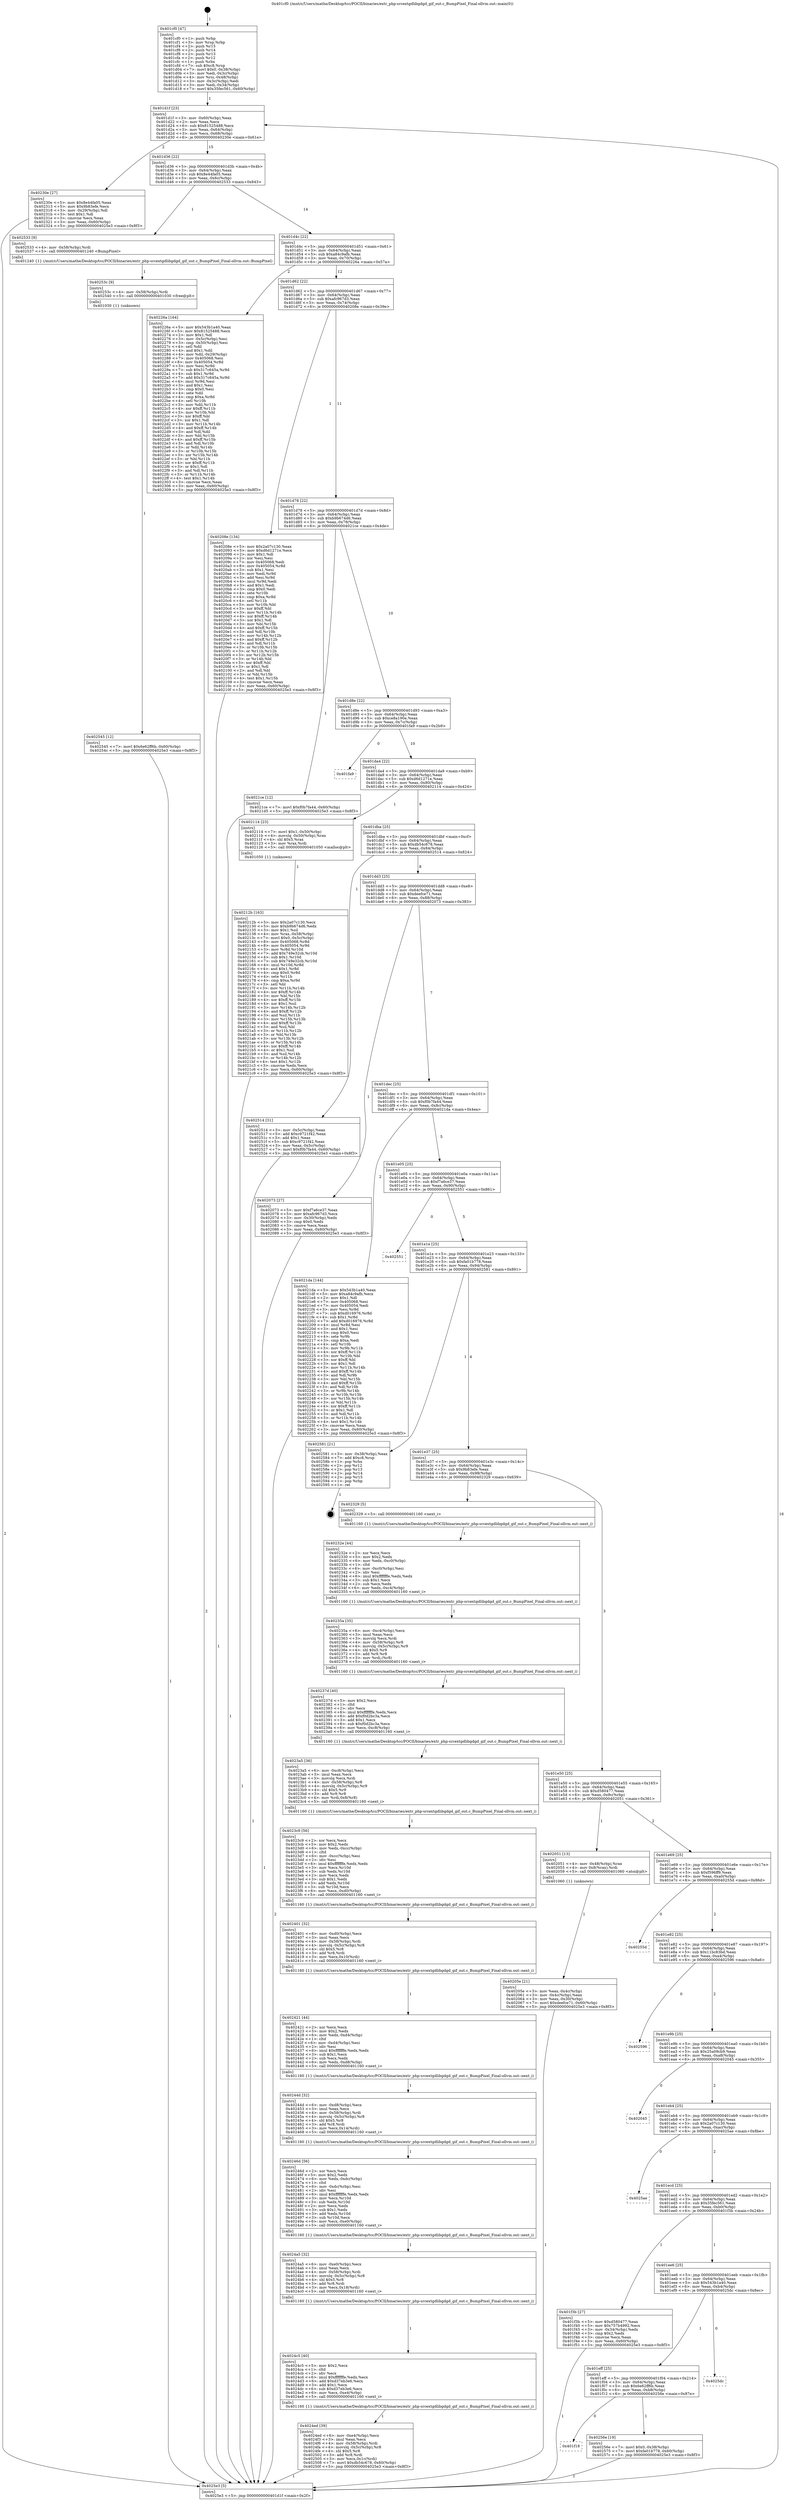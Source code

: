 digraph "0x401cf0" {
  label = "0x401cf0 (/mnt/c/Users/mathe/Desktop/tcc/POCII/binaries/extr_php-srcextgdlibgdgd_gif_out.c_BumpPixel_Final-ollvm.out::main(0))"
  labelloc = "t"
  node[shape=record]

  Entry [label="",width=0.3,height=0.3,shape=circle,fillcolor=black,style=filled]
  "0x401d1f" [label="{
     0x401d1f [23]\l
     | [instrs]\l
     &nbsp;&nbsp;0x401d1f \<+3\>: mov -0x60(%rbp),%eax\l
     &nbsp;&nbsp;0x401d22 \<+2\>: mov %eax,%ecx\l
     &nbsp;&nbsp;0x401d24 \<+6\>: sub $0x81525488,%ecx\l
     &nbsp;&nbsp;0x401d2a \<+3\>: mov %eax,-0x64(%rbp)\l
     &nbsp;&nbsp;0x401d2d \<+3\>: mov %ecx,-0x68(%rbp)\l
     &nbsp;&nbsp;0x401d30 \<+6\>: je 000000000040230e \<main+0x61e\>\l
  }"]
  "0x40230e" [label="{
     0x40230e [27]\l
     | [instrs]\l
     &nbsp;&nbsp;0x40230e \<+5\>: mov $0x8e44fa05,%eax\l
     &nbsp;&nbsp;0x402313 \<+5\>: mov $0x9b83efe,%ecx\l
     &nbsp;&nbsp;0x402318 \<+3\>: mov -0x29(%rbp),%dl\l
     &nbsp;&nbsp;0x40231b \<+3\>: test $0x1,%dl\l
     &nbsp;&nbsp;0x40231e \<+3\>: cmovne %ecx,%eax\l
     &nbsp;&nbsp;0x402321 \<+3\>: mov %eax,-0x60(%rbp)\l
     &nbsp;&nbsp;0x402324 \<+5\>: jmp 00000000004025e3 \<main+0x8f3\>\l
  }"]
  "0x401d36" [label="{
     0x401d36 [22]\l
     | [instrs]\l
     &nbsp;&nbsp;0x401d36 \<+5\>: jmp 0000000000401d3b \<main+0x4b\>\l
     &nbsp;&nbsp;0x401d3b \<+3\>: mov -0x64(%rbp),%eax\l
     &nbsp;&nbsp;0x401d3e \<+5\>: sub $0x8e44fa05,%eax\l
     &nbsp;&nbsp;0x401d43 \<+3\>: mov %eax,-0x6c(%rbp)\l
     &nbsp;&nbsp;0x401d46 \<+6\>: je 0000000000402533 \<main+0x843\>\l
  }"]
  Exit [label="",width=0.3,height=0.3,shape=circle,fillcolor=black,style=filled,peripheries=2]
  "0x402533" [label="{
     0x402533 [9]\l
     | [instrs]\l
     &nbsp;&nbsp;0x402533 \<+4\>: mov -0x58(%rbp),%rdi\l
     &nbsp;&nbsp;0x402537 \<+5\>: call 0000000000401240 \<BumpPixel\>\l
     | [calls]\l
     &nbsp;&nbsp;0x401240 \{1\} (/mnt/c/Users/mathe/Desktop/tcc/POCII/binaries/extr_php-srcextgdlibgdgd_gif_out.c_BumpPixel_Final-ollvm.out::BumpPixel)\l
  }"]
  "0x401d4c" [label="{
     0x401d4c [22]\l
     | [instrs]\l
     &nbsp;&nbsp;0x401d4c \<+5\>: jmp 0000000000401d51 \<main+0x61\>\l
     &nbsp;&nbsp;0x401d51 \<+3\>: mov -0x64(%rbp),%eax\l
     &nbsp;&nbsp;0x401d54 \<+5\>: sub $0xa84c9afb,%eax\l
     &nbsp;&nbsp;0x401d59 \<+3\>: mov %eax,-0x70(%rbp)\l
     &nbsp;&nbsp;0x401d5c \<+6\>: je 000000000040226a \<main+0x57a\>\l
  }"]
  "0x401f18" [label="{
     0x401f18\l
  }", style=dashed]
  "0x40226a" [label="{
     0x40226a [164]\l
     | [instrs]\l
     &nbsp;&nbsp;0x40226a \<+5\>: mov $0x543b1a40,%eax\l
     &nbsp;&nbsp;0x40226f \<+5\>: mov $0x81525488,%ecx\l
     &nbsp;&nbsp;0x402274 \<+2\>: mov $0x1,%dl\l
     &nbsp;&nbsp;0x402276 \<+3\>: mov -0x5c(%rbp),%esi\l
     &nbsp;&nbsp;0x402279 \<+3\>: cmp -0x50(%rbp),%esi\l
     &nbsp;&nbsp;0x40227c \<+4\>: setl %dil\l
     &nbsp;&nbsp;0x402280 \<+4\>: and $0x1,%dil\l
     &nbsp;&nbsp;0x402284 \<+4\>: mov %dil,-0x29(%rbp)\l
     &nbsp;&nbsp;0x402288 \<+7\>: mov 0x405068,%esi\l
     &nbsp;&nbsp;0x40228f \<+8\>: mov 0x405054,%r8d\l
     &nbsp;&nbsp;0x402297 \<+3\>: mov %esi,%r9d\l
     &nbsp;&nbsp;0x40229a \<+7\>: sub $0x317c645a,%r9d\l
     &nbsp;&nbsp;0x4022a1 \<+4\>: sub $0x1,%r9d\l
     &nbsp;&nbsp;0x4022a5 \<+7\>: add $0x317c645a,%r9d\l
     &nbsp;&nbsp;0x4022ac \<+4\>: imul %r9d,%esi\l
     &nbsp;&nbsp;0x4022b0 \<+3\>: and $0x1,%esi\l
     &nbsp;&nbsp;0x4022b3 \<+3\>: cmp $0x0,%esi\l
     &nbsp;&nbsp;0x4022b6 \<+4\>: sete %dil\l
     &nbsp;&nbsp;0x4022ba \<+4\>: cmp $0xa,%r8d\l
     &nbsp;&nbsp;0x4022be \<+4\>: setl %r10b\l
     &nbsp;&nbsp;0x4022c2 \<+3\>: mov %dil,%r11b\l
     &nbsp;&nbsp;0x4022c5 \<+4\>: xor $0xff,%r11b\l
     &nbsp;&nbsp;0x4022c9 \<+3\>: mov %r10b,%bl\l
     &nbsp;&nbsp;0x4022cc \<+3\>: xor $0xff,%bl\l
     &nbsp;&nbsp;0x4022cf \<+3\>: xor $0x1,%dl\l
     &nbsp;&nbsp;0x4022d2 \<+3\>: mov %r11b,%r14b\l
     &nbsp;&nbsp;0x4022d5 \<+4\>: and $0xff,%r14b\l
     &nbsp;&nbsp;0x4022d9 \<+3\>: and %dl,%dil\l
     &nbsp;&nbsp;0x4022dc \<+3\>: mov %bl,%r15b\l
     &nbsp;&nbsp;0x4022df \<+4\>: and $0xff,%r15b\l
     &nbsp;&nbsp;0x4022e3 \<+3\>: and %dl,%r10b\l
     &nbsp;&nbsp;0x4022e6 \<+3\>: or %dil,%r14b\l
     &nbsp;&nbsp;0x4022e9 \<+3\>: or %r10b,%r15b\l
     &nbsp;&nbsp;0x4022ec \<+3\>: xor %r15b,%r14b\l
     &nbsp;&nbsp;0x4022ef \<+3\>: or %bl,%r11b\l
     &nbsp;&nbsp;0x4022f2 \<+4\>: xor $0xff,%r11b\l
     &nbsp;&nbsp;0x4022f6 \<+3\>: or $0x1,%dl\l
     &nbsp;&nbsp;0x4022f9 \<+3\>: and %dl,%r11b\l
     &nbsp;&nbsp;0x4022fc \<+3\>: or %r11b,%r14b\l
     &nbsp;&nbsp;0x4022ff \<+4\>: test $0x1,%r14b\l
     &nbsp;&nbsp;0x402303 \<+3\>: cmovne %ecx,%eax\l
     &nbsp;&nbsp;0x402306 \<+3\>: mov %eax,-0x60(%rbp)\l
     &nbsp;&nbsp;0x402309 \<+5\>: jmp 00000000004025e3 \<main+0x8f3\>\l
  }"]
  "0x401d62" [label="{
     0x401d62 [22]\l
     | [instrs]\l
     &nbsp;&nbsp;0x401d62 \<+5\>: jmp 0000000000401d67 \<main+0x77\>\l
     &nbsp;&nbsp;0x401d67 \<+3\>: mov -0x64(%rbp),%eax\l
     &nbsp;&nbsp;0x401d6a \<+5\>: sub $0xafc967d3,%eax\l
     &nbsp;&nbsp;0x401d6f \<+3\>: mov %eax,-0x74(%rbp)\l
     &nbsp;&nbsp;0x401d72 \<+6\>: je 000000000040208e \<main+0x39e\>\l
  }"]
  "0x40256e" [label="{
     0x40256e [19]\l
     | [instrs]\l
     &nbsp;&nbsp;0x40256e \<+7\>: movl $0x0,-0x38(%rbp)\l
     &nbsp;&nbsp;0x402575 \<+7\>: movl $0xfa01b778,-0x60(%rbp)\l
     &nbsp;&nbsp;0x40257c \<+5\>: jmp 00000000004025e3 \<main+0x8f3\>\l
  }"]
  "0x40208e" [label="{
     0x40208e [134]\l
     | [instrs]\l
     &nbsp;&nbsp;0x40208e \<+5\>: mov $0x2a07c130,%eax\l
     &nbsp;&nbsp;0x402093 \<+5\>: mov $0xd6d1271e,%ecx\l
     &nbsp;&nbsp;0x402098 \<+2\>: mov $0x1,%dl\l
     &nbsp;&nbsp;0x40209a \<+2\>: xor %esi,%esi\l
     &nbsp;&nbsp;0x40209c \<+7\>: mov 0x405068,%edi\l
     &nbsp;&nbsp;0x4020a3 \<+8\>: mov 0x405054,%r8d\l
     &nbsp;&nbsp;0x4020ab \<+3\>: sub $0x1,%esi\l
     &nbsp;&nbsp;0x4020ae \<+3\>: mov %edi,%r9d\l
     &nbsp;&nbsp;0x4020b1 \<+3\>: add %esi,%r9d\l
     &nbsp;&nbsp;0x4020b4 \<+4\>: imul %r9d,%edi\l
     &nbsp;&nbsp;0x4020b8 \<+3\>: and $0x1,%edi\l
     &nbsp;&nbsp;0x4020bb \<+3\>: cmp $0x0,%edi\l
     &nbsp;&nbsp;0x4020be \<+4\>: sete %r10b\l
     &nbsp;&nbsp;0x4020c2 \<+4\>: cmp $0xa,%r8d\l
     &nbsp;&nbsp;0x4020c6 \<+4\>: setl %r11b\l
     &nbsp;&nbsp;0x4020ca \<+3\>: mov %r10b,%bl\l
     &nbsp;&nbsp;0x4020cd \<+3\>: xor $0xff,%bl\l
     &nbsp;&nbsp;0x4020d0 \<+3\>: mov %r11b,%r14b\l
     &nbsp;&nbsp;0x4020d3 \<+4\>: xor $0xff,%r14b\l
     &nbsp;&nbsp;0x4020d7 \<+3\>: xor $0x1,%dl\l
     &nbsp;&nbsp;0x4020da \<+3\>: mov %bl,%r15b\l
     &nbsp;&nbsp;0x4020dd \<+4\>: and $0xff,%r15b\l
     &nbsp;&nbsp;0x4020e1 \<+3\>: and %dl,%r10b\l
     &nbsp;&nbsp;0x4020e4 \<+3\>: mov %r14b,%r12b\l
     &nbsp;&nbsp;0x4020e7 \<+4\>: and $0xff,%r12b\l
     &nbsp;&nbsp;0x4020eb \<+3\>: and %dl,%r11b\l
     &nbsp;&nbsp;0x4020ee \<+3\>: or %r10b,%r15b\l
     &nbsp;&nbsp;0x4020f1 \<+3\>: or %r11b,%r12b\l
     &nbsp;&nbsp;0x4020f4 \<+3\>: xor %r12b,%r15b\l
     &nbsp;&nbsp;0x4020f7 \<+3\>: or %r14b,%bl\l
     &nbsp;&nbsp;0x4020fa \<+3\>: xor $0xff,%bl\l
     &nbsp;&nbsp;0x4020fd \<+3\>: or $0x1,%dl\l
     &nbsp;&nbsp;0x402100 \<+2\>: and %dl,%bl\l
     &nbsp;&nbsp;0x402102 \<+3\>: or %bl,%r15b\l
     &nbsp;&nbsp;0x402105 \<+4\>: test $0x1,%r15b\l
     &nbsp;&nbsp;0x402109 \<+3\>: cmovne %ecx,%eax\l
     &nbsp;&nbsp;0x40210c \<+3\>: mov %eax,-0x60(%rbp)\l
     &nbsp;&nbsp;0x40210f \<+5\>: jmp 00000000004025e3 \<main+0x8f3\>\l
  }"]
  "0x401d78" [label="{
     0x401d78 [22]\l
     | [instrs]\l
     &nbsp;&nbsp;0x401d78 \<+5\>: jmp 0000000000401d7d \<main+0x8d\>\l
     &nbsp;&nbsp;0x401d7d \<+3\>: mov -0x64(%rbp),%eax\l
     &nbsp;&nbsp;0x401d80 \<+5\>: sub $0xb9b674d6,%eax\l
     &nbsp;&nbsp;0x401d85 \<+3\>: mov %eax,-0x78(%rbp)\l
     &nbsp;&nbsp;0x401d88 \<+6\>: je 00000000004021ce \<main+0x4de\>\l
  }"]
  "0x401eff" [label="{
     0x401eff [25]\l
     | [instrs]\l
     &nbsp;&nbsp;0x401eff \<+5\>: jmp 0000000000401f04 \<main+0x214\>\l
     &nbsp;&nbsp;0x401f04 \<+3\>: mov -0x64(%rbp),%eax\l
     &nbsp;&nbsp;0x401f07 \<+5\>: sub $0x6e62ff6b,%eax\l
     &nbsp;&nbsp;0x401f0c \<+6\>: mov %eax,-0xb8(%rbp)\l
     &nbsp;&nbsp;0x401f12 \<+6\>: je 000000000040256e \<main+0x87e\>\l
  }"]
  "0x4021ce" [label="{
     0x4021ce [12]\l
     | [instrs]\l
     &nbsp;&nbsp;0x4021ce \<+7\>: movl $0xf0b7fa44,-0x60(%rbp)\l
     &nbsp;&nbsp;0x4021d5 \<+5\>: jmp 00000000004025e3 \<main+0x8f3\>\l
  }"]
  "0x401d8e" [label="{
     0x401d8e [22]\l
     | [instrs]\l
     &nbsp;&nbsp;0x401d8e \<+5\>: jmp 0000000000401d93 \<main+0xa3\>\l
     &nbsp;&nbsp;0x401d93 \<+3\>: mov -0x64(%rbp),%eax\l
     &nbsp;&nbsp;0x401d96 \<+5\>: sub $0xce8a190e,%eax\l
     &nbsp;&nbsp;0x401d9b \<+3\>: mov %eax,-0x7c(%rbp)\l
     &nbsp;&nbsp;0x401d9e \<+6\>: je 0000000000401fa9 \<main+0x2b9\>\l
  }"]
  "0x4025dc" [label="{
     0x4025dc\l
  }", style=dashed]
  "0x401fa9" [label="{
     0x401fa9\l
  }", style=dashed]
  "0x401da4" [label="{
     0x401da4 [22]\l
     | [instrs]\l
     &nbsp;&nbsp;0x401da4 \<+5\>: jmp 0000000000401da9 \<main+0xb9\>\l
     &nbsp;&nbsp;0x401da9 \<+3\>: mov -0x64(%rbp),%eax\l
     &nbsp;&nbsp;0x401dac \<+5\>: sub $0xd6d1271e,%eax\l
     &nbsp;&nbsp;0x401db1 \<+3\>: mov %eax,-0x80(%rbp)\l
     &nbsp;&nbsp;0x401db4 \<+6\>: je 0000000000402114 \<main+0x424\>\l
  }"]
  "0x402545" [label="{
     0x402545 [12]\l
     | [instrs]\l
     &nbsp;&nbsp;0x402545 \<+7\>: movl $0x6e62ff6b,-0x60(%rbp)\l
     &nbsp;&nbsp;0x40254c \<+5\>: jmp 00000000004025e3 \<main+0x8f3\>\l
  }"]
  "0x402114" [label="{
     0x402114 [23]\l
     | [instrs]\l
     &nbsp;&nbsp;0x402114 \<+7\>: movl $0x1,-0x50(%rbp)\l
     &nbsp;&nbsp;0x40211b \<+4\>: movslq -0x50(%rbp),%rax\l
     &nbsp;&nbsp;0x40211f \<+4\>: shl $0x5,%rax\l
     &nbsp;&nbsp;0x402123 \<+3\>: mov %rax,%rdi\l
     &nbsp;&nbsp;0x402126 \<+5\>: call 0000000000401050 \<malloc@plt\>\l
     | [calls]\l
     &nbsp;&nbsp;0x401050 \{1\} (unknown)\l
  }"]
  "0x401dba" [label="{
     0x401dba [25]\l
     | [instrs]\l
     &nbsp;&nbsp;0x401dba \<+5\>: jmp 0000000000401dbf \<main+0xcf\>\l
     &nbsp;&nbsp;0x401dbf \<+3\>: mov -0x64(%rbp),%eax\l
     &nbsp;&nbsp;0x401dc2 \<+5\>: sub $0xdb54c678,%eax\l
     &nbsp;&nbsp;0x401dc7 \<+6\>: mov %eax,-0x84(%rbp)\l
     &nbsp;&nbsp;0x401dcd \<+6\>: je 0000000000402514 \<main+0x824\>\l
  }"]
  "0x40253c" [label="{
     0x40253c [9]\l
     | [instrs]\l
     &nbsp;&nbsp;0x40253c \<+4\>: mov -0x58(%rbp),%rdi\l
     &nbsp;&nbsp;0x402540 \<+5\>: call 0000000000401030 \<free@plt\>\l
     | [calls]\l
     &nbsp;&nbsp;0x401030 \{1\} (unknown)\l
  }"]
  "0x402514" [label="{
     0x402514 [31]\l
     | [instrs]\l
     &nbsp;&nbsp;0x402514 \<+3\>: mov -0x5c(%rbp),%eax\l
     &nbsp;&nbsp;0x402517 \<+5\>: add $0xc9721f42,%eax\l
     &nbsp;&nbsp;0x40251c \<+3\>: add $0x1,%eax\l
     &nbsp;&nbsp;0x40251f \<+5\>: sub $0xc9721f42,%eax\l
     &nbsp;&nbsp;0x402524 \<+3\>: mov %eax,-0x5c(%rbp)\l
     &nbsp;&nbsp;0x402527 \<+7\>: movl $0xf0b7fa44,-0x60(%rbp)\l
     &nbsp;&nbsp;0x40252e \<+5\>: jmp 00000000004025e3 \<main+0x8f3\>\l
  }"]
  "0x401dd3" [label="{
     0x401dd3 [25]\l
     | [instrs]\l
     &nbsp;&nbsp;0x401dd3 \<+5\>: jmp 0000000000401dd8 \<main+0xe8\>\l
     &nbsp;&nbsp;0x401dd8 \<+3\>: mov -0x64(%rbp),%eax\l
     &nbsp;&nbsp;0x401ddb \<+5\>: sub $0xdeefce71,%eax\l
     &nbsp;&nbsp;0x401de0 \<+6\>: mov %eax,-0x88(%rbp)\l
     &nbsp;&nbsp;0x401de6 \<+6\>: je 0000000000402073 \<main+0x383\>\l
  }"]
  "0x4024ed" [label="{
     0x4024ed [39]\l
     | [instrs]\l
     &nbsp;&nbsp;0x4024ed \<+6\>: mov -0xe4(%rbp),%ecx\l
     &nbsp;&nbsp;0x4024f3 \<+3\>: imul %eax,%ecx\l
     &nbsp;&nbsp;0x4024f6 \<+4\>: mov -0x58(%rbp),%rdi\l
     &nbsp;&nbsp;0x4024fa \<+4\>: movslq -0x5c(%rbp),%r8\l
     &nbsp;&nbsp;0x4024fe \<+4\>: shl $0x5,%r8\l
     &nbsp;&nbsp;0x402502 \<+3\>: add %r8,%rdi\l
     &nbsp;&nbsp;0x402505 \<+3\>: mov %ecx,0x1c(%rdi)\l
     &nbsp;&nbsp;0x402508 \<+7\>: movl $0xdb54c678,-0x60(%rbp)\l
     &nbsp;&nbsp;0x40250f \<+5\>: jmp 00000000004025e3 \<main+0x8f3\>\l
  }"]
  "0x402073" [label="{
     0x402073 [27]\l
     | [instrs]\l
     &nbsp;&nbsp;0x402073 \<+5\>: mov $0xf7a6ce37,%eax\l
     &nbsp;&nbsp;0x402078 \<+5\>: mov $0xafc967d3,%ecx\l
     &nbsp;&nbsp;0x40207d \<+3\>: mov -0x30(%rbp),%edx\l
     &nbsp;&nbsp;0x402080 \<+3\>: cmp $0x0,%edx\l
     &nbsp;&nbsp;0x402083 \<+3\>: cmove %ecx,%eax\l
     &nbsp;&nbsp;0x402086 \<+3\>: mov %eax,-0x60(%rbp)\l
     &nbsp;&nbsp;0x402089 \<+5\>: jmp 00000000004025e3 \<main+0x8f3\>\l
  }"]
  "0x401dec" [label="{
     0x401dec [25]\l
     | [instrs]\l
     &nbsp;&nbsp;0x401dec \<+5\>: jmp 0000000000401df1 \<main+0x101\>\l
     &nbsp;&nbsp;0x401df1 \<+3\>: mov -0x64(%rbp),%eax\l
     &nbsp;&nbsp;0x401df4 \<+5\>: sub $0xf0b7fa44,%eax\l
     &nbsp;&nbsp;0x401df9 \<+6\>: mov %eax,-0x8c(%rbp)\l
     &nbsp;&nbsp;0x401dff \<+6\>: je 00000000004021da \<main+0x4ea\>\l
  }"]
  "0x4024c5" [label="{
     0x4024c5 [40]\l
     | [instrs]\l
     &nbsp;&nbsp;0x4024c5 \<+5\>: mov $0x2,%ecx\l
     &nbsp;&nbsp;0x4024ca \<+1\>: cltd\l
     &nbsp;&nbsp;0x4024cb \<+2\>: idiv %ecx\l
     &nbsp;&nbsp;0x4024cd \<+6\>: imul $0xfffffffe,%edx,%ecx\l
     &nbsp;&nbsp;0x4024d3 \<+6\>: add $0xd37eb3e6,%ecx\l
     &nbsp;&nbsp;0x4024d9 \<+3\>: add $0x1,%ecx\l
     &nbsp;&nbsp;0x4024dc \<+6\>: sub $0xd37eb3e6,%ecx\l
     &nbsp;&nbsp;0x4024e2 \<+6\>: mov %ecx,-0xe4(%rbp)\l
     &nbsp;&nbsp;0x4024e8 \<+5\>: call 0000000000401160 \<next_i\>\l
     | [calls]\l
     &nbsp;&nbsp;0x401160 \{1\} (/mnt/c/Users/mathe/Desktop/tcc/POCII/binaries/extr_php-srcextgdlibgdgd_gif_out.c_BumpPixel_Final-ollvm.out::next_i)\l
  }"]
  "0x4021da" [label="{
     0x4021da [144]\l
     | [instrs]\l
     &nbsp;&nbsp;0x4021da \<+5\>: mov $0x543b1a40,%eax\l
     &nbsp;&nbsp;0x4021df \<+5\>: mov $0xa84c9afb,%ecx\l
     &nbsp;&nbsp;0x4021e4 \<+2\>: mov $0x1,%dl\l
     &nbsp;&nbsp;0x4021e6 \<+7\>: mov 0x405068,%esi\l
     &nbsp;&nbsp;0x4021ed \<+7\>: mov 0x405054,%edi\l
     &nbsp;&nbsp;0x4021f4 \<+3\>: mov %esi,%r8d\l
     &nbsp;&nbsp;0x4021f7 \<+7\>: sub $0xd016976,%r8d\l
     &nbsp;&nbsp;0x4021fe \<+4\>: sub $0x1,%r8d\l
     &nbsp;&nbsp;0x402202 \<+7\>: add $0xd016976,%r8d\l
     &nbsp;&nbsp;0x402209 \<+4\>: imul %r8d,%esi\l
     &nbsp;&nbsp;0x40220d \<+3\>: and $0x1,%esi\l
     &nbsp;&nbsp;0x402210 \<+3\>: cmp $0x0,%esi\l
     &nbsp;&nbsp;0x402213 \<+4\>: sete %r9b\l
     &nbsp;&nbsp;0x402217 \<+3\>: cmp $0xa,%edi\l
     &nbsp;&nbsp;0x40221a \<+4\>: setl %r10b\l
     &nbsp;&nbsp;0x40221e \<+3\>: mov %r9b,%r11b\l
     &nbsp;&nbsp;0x402221 \<+4\>: xor $0xff,%r11b\l
     &nbsp;&nbsp;0x402225 \<+3\>: mov %r10b,%bl\l
     &nbsp;&nbsp;0x402228 \<+3\>: xor $0xff,%bl\l
     &nbsp;&nbsp;0x40222b \<+3\>: xor $0x1,%dl\l
     &nbsp;&nbsp;0x40222e \<+3\>: mov %r11b,%r14b\l
     &nbsp;&nbsp;0x402231 \<+4\>: and $0xff,%r14b\l
     &nbsp;&nbsp;0x402235 \<+3\>: and %dl,%r9b\l
     &nbsp;&nbsp;0x402238 \<+3\>: mov %bl,%r15b\l
     &nbsp;&nbsp;0x40223b \<+4\>: and $0xff,%r15b\l
     &nbsp;&nbsp;0x40223f \<+3\>: and %dl,%r10b\l
     &nbsp;&nbsp;0x402242 \<+3\>: or %r9b,%r14b\l
     &nbsp;&nbsp;0x402245 \<+3\>: or %r10b,%r15b\l
     &nbsp;&nbsp;0x402248 \<+3\>: xor %r15b,%r14b\l
     &nbsp;&nbsp;0x40224b \<+3\>: or %bl,%r11b\l
     &nbsp;&nbsp;0x40224e \<+4\>: xor $0xff,%r11b\l
     &nbsp;&nbsp;0x402252 \<+3\>: or $0x1,%dl\l
     &nbsp;&nbsp;0x402255 \<+3\>: and %dl,%r11b\l
     &nbsp;&nbsp;0x402258 \<+3\>: or %r11b,%r14b\l
     &nbsp;&nbsp;0x40225b \<+4\>: test $0x1,%r14b\l
     &nbsp;&nbsp;0x40225f \<+3\>: cmovne %ecx,%eax\l
     &nbsp;&nbsp;0x402262 \<+3\>: mov %eax,-0x60(%rbp)\l
     &nbsp;&nbsp;0x402265 \<+5\>: jmp 00000000004025e3 \<main+0x8f3\>\l
  }"]
  "0x401e05" [label="{
     0x401e05 [25]\l
     | [instrs]\l
     &nbsp;&nbsp;0x401e05 \<+5\>: jmp 0000000000401e0a \<main+0x11a\>\l
     &nbsp;&nbsp;0x401e0a \<+3\>: mov -0x64(%rbp),%eax\l
     &nbsp;&nbsp;0x401e0d \<+5\>: sub $0xf7a6ce37,%eax\l
     &nbsp;&nbsp;0x401e12 \<+6\>: mov %eax,-0x90(%rbp)\l
     &nbsp;&nbsp;0x401e18 \<+6\>: je 0000000000402551 \<main+0x861\>\l
  }"]
  "0x4024a5" [label="{
     0x4024a5 [32]\l
     | [instrs]\l
     &nbsp;&nbsp;0x4024a5 \<+6\>: mov -0xe0(%rbp),%ecx\l
     &nbsp;&nbsp;0x4024ab \<+3\>: imul %eax,%ecx\l
     &nbsp;&nbsp;0x4024ae \<+4\>: mov -0x58(%rbp),%rdi\l
     &nbsp;&nbsp;0x4024b2 \<+4\>: movslq -0x5c(%rbp),%r8\l
     &nbsp;&nbsp;0x4024b6 \<+4\>: shl $0x5,%r8\l
     &nbsp;&nbsp;0x4024ba \<+3\>: add %r8,%rdi\l
     &nbsp;&nbsp;0x4024bd \<+3\>: mov %ecx,0x18(%rdi)\l
     &nbsp;&nbsp;0x4024c0 \<+5\>: call 0000000000401160 \<next_i\>\l
     | [calls]\l
     &nbsp;&nbsp;0x401160 \{1\} (/mnt/c/Users/mathe/Desktop/tcc/POCII/binaries/extr_php-srcextgdlibgdgd_gif_out.c_BumpPixel_Final-ollvm.out::next_i)\l
  }"]
  "0x402551" [label="{
     0x402551\l
  }", style=dashed]
  "0x401e1e" [label="{
     0x401e1e [25]\l
     | [instrs]\l
     &nbsp;&nbsp;0x401e1e \<+5\>: jmp 0000000000401e23 \<main+0x133\>\l
     &nbsp;&nbsp;0x401e23 \<+3\>: mov -0x64(%rbp),%eax\l
     &nbsp;&nbsp;0x401e26 \<+5\>: sub $0xfa01b778,%eax\l
     &nbsp;&nbsp;0x401e2b \<+6\>: mov %eax,-0x94(%rbp)\l
     &nbsp;&nbsp;0x401e31 \<+6\>: je 0000000000402581 \<main+0x891\>\l
  }"]
  "0x40246d" [label="{
     0x40246d [56]\l
     | [instrs]\l
     &nbsp;&nbsp;0x40246d \<+2\>: xor %ecx,%ecx\l
     &nbsp;&nbsp;0x40246f \<+5\>: mov $0x2,%edx\l
     &nbsp;&nbsp;0x402474 \<+6\>: mov %edx,-0xdc(%rbp)\l
     &nbsp;&nbsp;0x40247a \<+1\>: cltd\l
     &nbsp;&nbsp;0x40247b \<+6\>: mov -0xdc(%rbp),%esi\l
     &nbsp;&nbsp;0x402481 \<+2\>: idiv %esi\l
     &nbsp;&nbsp;0x402483 \<+6\>: imul $0xfffffffe,%edx,%edx\l
     &nbsp;&nbsp;0x402489 \<+3\>: mov %ecx,%r10d\l
     &nbsp;&nbsp;0x40248c \<+3\>: sub %edx,%r10d\l
     &nbsp;&nbsp;0x40248f \<+2\>: mov %ecx,%edx\l
     &nbsp;&nbsp;0x402491 \<+3\>: sub $0x1,%edx\l
     &nbsp;&nbsp;0x402494 \<+3\>: add %edx,%r10d\l
     &nbsp;&nbsp;0x402497 \<+3\>: sub %r10d,%ecx\l
     &nbsp;&nbsp;0x40249a \<+6\>: mov %ecx,-0xe0(%rbp)\l
     &nbsp;&nbsp;0x4024a0 \<+5\>: call 0000000000401160 \<next_i\>\l
     | [calls]\l
     &nbsp;&nbsp;0x401160 \{1\} (/mnt/c/Users/mathe/Desktop/tcc/POCII/binaries/extr_php-srcextgdlibgdgd_gif_out.c_BumpPixel_Final-ollvm.out::next_i)\l
  }"]
  "0x402581" [label="{
     0x402581 [21]\l
     | [instrs]\l
     &nbsp;&nbsp;0x402581 \<+3\>: mov -0x38(%rbp),%eax\l
     &nbsp;&nbsp;0x402584 \<+7\>: add $0xc8,%rsp\l
     &nbsp;&nbsp;0x40258b \<+1\>: pop %rbx\l
     &nbsp;&nbsp;0x40258c \<+2\>: pop %r12\l
     &nbsp;&nbsp;0x40258e \<+2\>: pop %r13\l
     &nbsp;&nbsp;0x402590 \<+2\>: pop %r14\l
     &nbsp;&nbsp;0x402592 \<+2\>: pop %r15\l
     &nbsp;&nbsp;0x402594 \<+1\>: pop %rbp\l
     &nbsp;&nbsp;0x402595 \<+1\>: ret\l
  }"]
  "0x401e37" [label="{
     0x401e37 [25]\l
     | [instrs]\l
     &nbsp;&nbsp;0x401e37 \<+5\>: jmp 0000000000401e3c \<main+0x14c\>\l
     &nbsp;&nbsp;0x401e3c \<+3\>: mov -0x64(%rbp),%eax\l
     &nbsp;&nbsp;0x401e3f \<+5\>: sub $0x9b83efe,%eax\l
     &nbsp;&nbsp;0x401e44 \<+6\>: mov %eax,-0x98(%rbp)\l
     &nbsp;&nbsp;0x401e4a \<+6\>: je 0000000000402329 \<main+0x639\>\l
  }"]
  "0x40244d" [label="{
     0x40244d [32]\l
     | [instrs]\l
     &nbsp;&nbsp;0x40244d \<+6\>: mov -0xd8(%rbp),%ecx\l
     &nbsp;&nbsp;0x402453 \<+3\>: imul %eax,%ecx\l
     &nbsp;&nbsp;0x402456 \<+4\>: mov -0x58(%rbp),%rdi\l
     &nbsp;&nbsp;0x40245a \<+4\>: movslq -0x5c(%rbp),%r8\l
     &nbsp;&nbsp;0x40245e \<+4\>: shl $0x5,%r8\l
     &nbsp;&nbsp;0x402462 \<+3\>: add %r8,%rdi\l
     &nbsp;&nbsp;0x402465 \<+3\>: mov %ecx,0x14(%rdi)\l
     &nbsp;&nbsp;0x402468 \<+5\>: call 0000000000401160 \<next_i\>\l
     | [calls]\l
     &nbsp;&nbsp;0x401160 \{1\} (/mnt/c/Users/mathe/Desktop/tcc/POCII/binaries/extr_php-srcextgdlibgdgd_gif_out.c_BumpPixel_Final-ollvm.out::next_i)\l
  }"]
  "0x402329" [label="{
     0x402329 [5]\l
     | [instrs]\l
     &nbsp;&nbsp;0x402329 \<+5\>: call 0000000000401160 \<next_i\>\l
     | [calls]\l
     &nbsp;&nbsp;0x401160 \{1\} (/mnt/c/Users/mathe/Desktop/tcc/POCII/binaries/extr_php-srcextgdlibgdgd_gif_out.c_BumpPixel_Final-ollvm.out::next_i)\l
  }"]
  "0x401e50" [label="{
     0x401e50 [25]\l
     | [instrs]\l
     &nbsp;&nbsp;0x401e50 \<+5\>: jmp 0000000000401e55 \<main+0x165\>\l
     &nbsp;&nbsp;0x401e55 \<+3\>: mov -0x64(%rbp),%eax\l
     &nbsp;&nbsp;0x401e58 \<+5\>: sub $0xd580477,%eax\l
     &nbsp;&nbsp;0x401e5d \<+6\>: mov %eax,-0x9c(%rbp)\l
     &nbsp;&nbsp;0x401e63 \<+6\>: je 0000000000402051 \<main+0x361\>\l
  }"]
  "0x402421" [label="{
     0x402421 [44]\l
     | [instrs]\l
     &nbsp;&nbsp;0x402421 \<+2\>: xor %ecx,%ecx\l
     &nbsp;&nbsp;0x402423 \<+5\>: mov $0x2,%edx\l
     &nbsp;&nbsp;0x402428 \<+6\>: mov %edx,-0xd4(%rbp)\l
     &nbsp;&nbsp;0x40242e \<+1\>: cltd\l
     &nbsp;&nbsp;0x40242f \<+6\>: mov -0xd4(%rbp),%esi\l
     &nbsp;&nbsp;0x402435 \<+2\>: idiv %esi\l
     &nbsp;&nbsp;0x402437 \<+6\>: imul $0xfffffffe,%edx,%edx\l
     &nbsp;&nbsp;0x40243d \<+3\>: sub $0x1,%ecx\l
     &nbsp;&nbsp;0x402440 \<+2\>: sub %ecx,%edx\l
     &nbsp;&nbsp;0x402442 \<+6\>: mov %edx,-0xd8(%rbp)\l
     &nbsp;&nbsp;0x402448 \<+5\>: call 0000000000401160 \<next_i\>\l
     | [calls]\l
     &nbsp;&nbsp;0x401160 \{1\} (/mnt/c/Users/mathe/Desktop/tcc/POCII/binaries/extr_php-srcextgdlibgdgd_gif_out.c_BumpPixel_Final-ollvm.out::next_i)\l
  }"]
  "0x402051" [label="{
     0x402051 [13]\l
     | [instrs]\l
     &nbsp;&nbsp;0x402051 \<+4\>: mov -0x48(%rbp),%rax\l
     &nbsp;&nbsp;0x402055 \<+4\>: mov 0x8(%rax),%rdi\l
     &nbsp;&nbsp;0x402059 \<+5\>: call 0000000000401060 \<atoi@plt\>\l
     | [calls]\l
     &nbsp;&nbsp;0x401060 \{1\} (unknown)\l
  }"]
  "0x401e69" [label="{
     0x401e69 [25]\l
     | [instrs]\l
     &nbsp;&nbsp;0x401e69 \<+5\>: jmp 0000000000401e6e \<main+0x17e\>\l
     &nbsp;&nbsp;0x401e6e \<+3\>: mov -0x64(%rbp),%eax\l
     &nbsp;&nbsp;0x401e71 \<+5\>: sub $0xf596ff9,%eax\l
     &nbsp;&nbsp;0x401e76 \<+6\>: mov %eax,-0xa0(%rbp)\l
     &nbsp;&nbsp;0x401e7c \<+6\>: je 000000000040255d \<main+0x86d\>\l
  }"]
  "0x402401" [label="{
     0x402401 [32]\l
     | [instrs]\l
     &nbsp;&nbsp;0x402401 \<+6\>: mov -0xd0(%rbp),%ecx\l
     &nbsp;&nbsp;0x402407 \<+3\>: imul %eax,%ecx\l
     &nbsp;&nbsp;0x40240a \<+4\>: mov -0x58(%rbp),%rdi\l
     &nbsp;&nbsp;0x40240e \<+4\>: movslq -0x5c(%rbp),%r8\l
     &nbsp;&nbsp;0x402412 \<+4\>: shl $0x5,%r8\l
     &nbsp;&nbsp;0x402416 \<+3\>: add %r8,%rdi\l
     &nbsp;&nbsp;0x402419 \<+3\>: mov %ecx,0x10(%rdi)\l
     &nbsp;&nbsp;0x40241c \<+5\>: call 0000000000401160 \<next_i\>\l
     | [calls]\l
     &nbsp;&nbsp;0x401160 \{1\} (/mnt/c/Users/mathe/Desktop/tcc/POCII/binaries/extr_php-srcextgdlibgdgd_gif_out.c_BumpPixel_Final-ollvm.out::next_i)\l
  }"]
  "0x40255d" [label="{
     0x40255d\l
  }", style=dashed]
  "0x401e82" [label="{
     0x401e82 [25]\l
     | [instrs]\l
     &nbsp;&nbsp;0x401e82 \<+5\>: jmp 0000000000401e87 \<main+0x197\>\l
     &nbsp;&nbsp;0x401e87 \<+3\>: mov -0x64(%rbp),%eax\l
     &nbsp;&nbsp;0x401e8a \<+5\>: sub $0x11bc83bd,%eax\l
     &nbsp;&nbsp;0x401e8f \<+6\>: mov %eax,-0xa4(%rbp)\l
     &nbsp;&nbsp;0x401e95 \<+6\>: je 0000000000402596 \<main+0x8a6\>\l
  }"]
  "0x4023c9" [label="{
     0x4023c9 [56]\l
     | [instrs]\l
     &nbsp;&nbsp;0x4023c9 \<+2\>: xor %ecx,%ecx\l
     &nbsp;&nbsp;0x4023cb \<+5\>: mov $0x2,%edx\l
     &nbsp;&nbsp;0x4023d0 \<+6\>: mov %edx,-0xcc(%rbp)\l
     &nbsp;&nbsp;0x4023d6 \<+1\>: cltd\l
     &nbsp;&nbsp;0x4023d7 \<+6\>: mov -0xcc(%rbp),%esi\l
     &nbsp;&nbsp;0x4023dd \<+2\>: idiv %esi\l
     &nbsp;&nbsp;0x4023df \<+6\>: imul $0xfffffffe,%edx,%edx\l
     &nbsp;&nbsp;0x4023e5 \<+3\>: mov %ecx,%r10d\l
     &nbsp;&nbsp;0x4023e8 \<+3\>: sub %edx,%r10d\l
     &nbsp;&nbsp;0x4023eb \<+2\>: mov %ecx,%edx\l
     &nbsp;&nbsp;0x4023ed \<+3\>: sub $0x1,%edx\l
     &nbsp;&nbsp;0x4023f0 \<+3\>: add %edx,%r10d\l
     &nbsp;&nbsp;0x4023f3 \<+3\>: sub %r10d,%ecx\l
     &nbsp;&nbsp;0x4023f6 \<+6\>: mov %ecx,-0xd0(%rbp)\l
     &nbsp;&nbsp;0x4023fc \<+5\>: call 0000000000401160 \<next_i\>\l
     | [calls]\l
     &nbsp;&nbsp;0x401160 \{1\} (/mnt/c/Users/mathe/Desktop/tcc/POCII/binaries/extr_php-srcextgdlibgdgd_gif_out.c_BumpPixel_Final-ollvm.out::next_i)\l
  }"]
  "0x402596" [label="{
     0x402596\l
  }", style=dashed]
  "0x401e9b" [label="{
     0x401e9b [25]\l
     | [instrs]\l
     &nbsp;&nbsp;0x401e9b \<+5\>: jmp 0000000000401ea0 \<main+0x1b0\>\l
     &nbsp;&nbsp;0x401ea0 \<+3\>: mov -0x64(%rbp),%eax\l
     &nbsp;&nbsp;0x401ea3 \<+5\>: sub $0x25a09cb9,%eax\l
     &nbsp;&nbsp;0x401ea8 \<+6\>: mov %eax,-0xa8(%rbp)\l
     &nbsp;&nbsp;0x401eae \<+6\>: je 0000000000402045 \<main+0x355\>\l
  }"]
  "0x4023a5" [label="{
     0x4023a5 [36]\l
     | [instrs]\l
     &nbsp;&nbsp;0x4023a5 \<+6\>: mov -0xc8(%rbp),%ecx\l
     &nbsp;&nbsp;0x4023ab \<+3\>: imul %eax,%ecx\l
     &nbsp;&nbsp;0x4023ae \<+3\>: movslq %ecx,%rdi\l
     &nbsp;&nbsp;0x4023b1 \<+4\>: mov -0x58(%rbp),%r8\l
     &nbsp;&nbsp;0x4023b5 \<+4\>: movslq -0x5c(%rbp),%r9\l
     &nbsp;&nbsp;0x4023b9 \<+4\>: shl $0x5,%r9\l
     &nbsp;&nbsp;0x4023bd \<+3\>: add %r9,%r8\l
     &nbsp;&nbsp;0x4023c0 \<+4\>: mov %rdi,0x8(%r8)\l
     &nbsp;&nbsp;0x4023c4 \<+5\>: call 0000000000401160 \<next_i\>\l
     | [calls]\l
     &nbsp;&nbsp;0x401160 \{1\} (/mnt/c/Users/mathe/Desktop/tcc/POCII/binaries/extr_php-srcextgdlibgdgd_gif_out.c_BumpPixel_Final-ollvm.out::next_i)\l
  }"]
  "0x402045" [label="{
     0x402045\l
  }", style=dashed]
  "0x401eb4" [label="{
     0x401eb4 [25]\l
     | [instrs]\l
     &nbsp;&nbsp;0x401eb4 \<+5\>: jmp 0000000000401eb9 \<main+0x1c9\>\l
     &nbsp;&nbsp;0x401eb9 \<+3\>: mov -0x64(%rbp),%eax\l
     &nbsp;&nbsp;0x401ebc \<+5\>: sub $0x2a07c130,%eax\l
     &nbsp;&nbsp;0x401ec1 \<+6\>: mov %eax,-0xac(%rbp)\l
     &nbsp;&nbsp;0x401ec7 \<+6\>: je 00000000004025ae \<main+0x8be\>\l
  }"]
  "0x40237d" [label="{
     0x40237d [40]\l
     | [instrs]\l
     &nbsp;&nbsp;0x40237d \<+5\>: mov $0x2,%ecx\l
     &nbsp;&nbsp;0x402382 \<+1\>: cltd\l
     &nbsp;&nbsp;0x402383 \<+2\>: idiv %ecx\l
     &nbsp;&nbsp;0x402385 \<+6\>: imul $0xfffffffe,%edx,%ecx\l
     &nbsp;&nbsp;0x40238b \<+6\>: add $0xf0d2bc3a,%ecx\l
     &nbsp;&nbsp;0x402391 \<+3\>: add $0x1,%ecx\l
     &nbsp;&nbsp;0x402394 \<+6\>: sub $0xf0d2bc3a,%ecx\l
     &nbsp;&nbsp;0x40239a \<+6\>: mov %ecx,-0xc8(%rbp)\l
     &nbsp;&nbsp;0x4023a0 \<+5\>: call 0000000000401160 \<next_i\>\l
     | [calls]\l
     &nbsp;&nbsp;0x401160 \{1\} (/mnt/c/Users/mathe/Desktop/tcc/POCII/binaries/extr_php-srcextgdlibgdgd_gif_out.c_BumpPixel_Final-ollvm.out::next_i)\l
  }"]
  "0x4025ae" [label="{
     0x4025ae\l
  }", style=dashed]
  "0x401ecd" [label="{
     0x401ecd [25]\l
     | [instrs]\l
     &nbsp;&nbsp;0x401ecd \<+5\>: jmp 0000000000401ed2 \<main+0x1e2\>\l
     &nbsp;&nbsp;0x401ed2 \<+3\>: mov -0x64(%rbp),%eax\l
     &nbsp;&nbsp;0x401ed5 \<+5\>: sub $0x35fec561,%eax\l
     &nbsp;&nbsp;0x401eda \<+6\>: mov %eax,-0xb0(%rbp)\l
     &nbsp;&nbsp;0x401ee0 \<+6\>: je 0000000000401f3b \<main+0x24b\>\l
  }"]
  "0x40235a" [label="{
     0x40235a [35]\l
     | [instrs]\l
     &nbsp;&nbsp;0x40235a \<+6\>: mov -0xc4(%rbp),%ecx\l
     &nbsp;&nbsp;0x402360 \<+3\>: imul %eax,%ecx\l
     &nbsp;&nbsp;0x402363 \<+3\>: movslq %ecx,%rdi\l
     &nbsp;&nbsp;0x402366 \<+4\>: mov -0x58(%rbp),%r8\l
     &nbsp;&nbsp;0x40236a \<+4\>: movslq -0x5c(%rbp),%r9\l
     &nbsp;&nbsp;0x40236e \<+4\>: shl $0x5,%r9\l
     &nbsp;&nbsp;0x402372 \<+3\>: add %r9,%r8\l
     &nbsp;&nbsp;0x402375 \<+3\>: mov %rdi,(%r8)\l
     &nbsp;&nbsp;0x402378 \<+5\>: call 0000000000401160 \<next_i\>\l
     | [calls]\l
     &nbsp;&nbsp;0x401160 \{1\} (/mnt/c/Users/mathe/Desktop/tcc/POCII/binaries/extr_php-srcextgdlibgdgd_gif_out.c_BumpPixel_Final-ollvm.out::next_i)\l
  }"]
  "0x401f3b" [label="{
     0x401f3b [27]\l
     | [instrs]\l
     &nbsp;&nbsp;0x401f3b \<+5\>: mov $0xd580477,%eax\l
     &nbsp;&nbsp;0x401f40 \<+5\>: mov $0x757b4992,%ecx\l
     &nbsp;&nbsp;0x401f45 \<+3\>: mov -0x34(%rbp),%edx\l
     &nbsp;&nbsp;0x401f48 \<+3\>: cmp $0x2,%edx\l
     &nbsp;&nbsp;0x401f4b \<+3\>: cmovne %ecx,%eax\l
     &nbsp;&nbsp;0x401f4e \<+3\>: mov %eax,-0x60(%rbp)\l
     &nbsp;&nbsp;0x401f51 \<+5\>: jmp 00000000004025e3 \<main+0x8f3\>\l
  }"]
  "0x401ee6" [label="{
     0x401ee6 [25]\l
     | [instrs]\l
     &nbsp;&nbsp;0x401ee6 \<+5\>: jmp 0000000000401eeb \<main+0x1fb\>\l
     &nbsp;&nbsp;0x401eeb \<+3\>: mov -0x64(%rbp),%eax\l
     &nbsp;&nbsp;0x401eee \<+5\>: sub $0x543b1a40,%eax\l
     &nbsp;&nbsp;0x401ef3 \<+6\>: mov %eax,-0xb4(%rbp)\l
     &nbsp;&nbsp;0x401ef9 \<+6\>: je 00000000004025dc \<main+0x8ec\>\l
  }"]
  "0x4025e3" [label="{
     0x4025e3 [5]\l
     | [instrs]\l
     &nbsp;&nbsp;0x4025e3 \<+5\>: jmp 0000000000401d1f \<main+0x2f\>\l
  }"]
  "0x401cf0" [label="{
     0x401cf0 [47]\l
     | [instrs]\l
     &nbsp;&nbsp;0x401cf0 \<+1\>: push %rbp\l
     &nbsp;&nbsp;0x401cf1 \<+3\>: mov %rsp,%rbp\l
     &nbsp;&nbsp;0x401cf4 \<+2\>: push %r15\l
     &nbsp;&nbsp;0x401cf6 \<+2\>: push %r14\l
     &nbsp;&nbsp;0x401cf8 \<+2\>: push %r13\l
     &nbsp;&nbsp;0x401cfa \<+2\>: push %r12\l
     &nbsp;&nbsp;0x401cfc \<+1\>: push %rbx\l
     &nbsp;&nbsp;0x401cfd \<+7\>: sub $0xc8,%rsp\l
     &nbsp;&nbsp;0x401d04 \<+7\>: movl $0x0,-0x38(%rbp)\l
     &nbsp;&nbsp;0x401d0b \<+3\>: mov %edi,-0x3c(%rbp)\l
     &nbsp;&nbsp;0x401d0e \<+4\>: mov %rsi,-0x48(%rbp)\l
     &nbsp;&nbsp;0x401d12 \<+3\>: mov -0x3c(%rbp),%edi\l
     &nbsp;&nbsp;0x401d15 \<+3\>: mov %edi,-0x34(%rbp)\l
     &nbsp;&nbsp;0x401d18 \<+7\>: movl $0x35fec561,-0x60(%rbp)\l
  }"]
  "0x40205e" [label="{
     0x40205e [21]\l
     | [instrs]\l
     &nbsp;&nbsp;0x40205e \<+3\>: mov %eax,-0x4c(%rbp)\l
     &nbsp;&nbsp;0x402061 \<+3\>: mov -0x4c(%rbp),%eax\l
     &nbsp;&nbsp;0x402064 \<+3\>: mov %eax,-0x30(%rbp)\l
     &nbsp;&nbsp;0x402067 \<+7\>: movl $0xdeefce71,-0x60(%rbp)\l
     &nbsp;&nbsp;0x40206e \<+5\>: jmp 00000000004025e3 \<main+0x8f3\>\l
  }"]
  "0x40212b" [label="{
     0x40212b [163]\l
     | [instrs]\l
     &nbsp;&nbsp;0x40212b \<+5\>: mov $0x2a07c130,%ecx\l
     &nbsp;&nbsp;0x402130 \<+5\>: mov $0xb9b674d6,%edx\l
     &nbsp;&nbsp;0x402135 \<+3\>: mov $0x1,%sil\l
     &nbsp;&nbsp;0x402138 \<+4\>: mov %rax,-0x58(%rbp)\l
     &nbsp;&nbsp;0x40213c \<+7\>: movl $0x0,-0x5c(%rbp)\l
     &nbsp;&nbsp;0x402143 \<+8\>: mov 0x405068,%r8d\l
     &nbsp;&nbsp;0x40214b \<+8\>: mov 0x405054,%r9d\l
     &nbsp;&nbsp;0x402153 \<+3\>: mov %r8d,%r10d\l
     &nbsp;&nbsp;0x402156 \<+7\>: add $0x749e32cb,%r10d\l
     &nbsp;&nbsp;0x40215d \<+4\>: sub $0x1,%r10d\l
     &nbsp;&nbsp;0x402161 \<+7\>: sub $0x749e32cb,%r10d\l
     &nbsp;&nbsp;0x402168 \<+4\>: imul %r10d,%r8d\l
     &nbsp;&nbsp;0x40216c \<+4\>: and $0x1,%r8d\l
     &nbsp;&nbsp;0x402170 \<+4\>: cmp $0x0,%r8d\l
     &nbsp;&nbsp;0x402174 \<+4\>: sete %r11b\l
     &nbsp;&nbsp;0x402178 \<+4\>: cmp $0xa,%r9d\l
     &nbsp;&nbsp;0x40217c \<+3\>: setl %bl\l
     &nbsp;&nbsp;0x40217f \<+3\>: mov %r11b,%r14b\l
     &nbsp;&nbsp;0x402182 \<+4\>: xor $0xff,%r14b\l
     &nbsp;&nbsp;0x402186 \<+3\>: mov %bl,%r15b\l
     &nbsp;&nbsp;0x402189 \<+4\>: xor $0xff,%r15b\l
     &nbsp;&nbsp;0x40218d \<+4\>: xor $0x1,%sil\l
     &nbsp;&nbsp;0x402191 \<+3\>: mov %r14b,%r12b\l
     &nbsp;&nbsp;0x402194 \<+4\>: and $0xff,%r12b\l
     &nbsp;&nbsp;0x402198 \<+3\>: and %sil,%r11b\l
     &nbsp;&nbsp;0x40219b \<+3\>: mov %r15b,%r13b\l
     &nbsp;&nbsp;0x40219e \<+4\>: and $0xff,%r13b\l
     &nbsp;&nbsp;0x4021a2 \<+3\>: and %sil,%bl\l
     &nbsp;&nbsp;0x4021a5 \<+3\>: or %r11b,%r12b\l
     &nbsp;&nbsp;0x4021a8 \<+3\>: or %bl,%r13b\l
     &nbsp;&nbsp;0x4021ab \<+3\>: xor %r13b,%r12b\l
     &nbsp;&nbsp;0x4021ae \<+3\>: or %r15b,%r14b\l
     &nbsp;&nbsp;0x4021b1 \<+4\>: xor $0xff,%r14b\l
     &nbsp;&nbsp;0x4021b5 \<+4\>: or $0x1,%sil\l
     &nbsp;&nbsp;0x4021b9 \<+3\>: and %sil,%r14b\l
     &nbsp;&nbsp;0x4021bc \<+3\>: or %r14b,%r12b\l
     &nbsp;&nbsp;0x4021bf \<+4\>: test $0x1,%r12b\l
     &nbsp;&nbsp;0x4021c3 \<+3\>: cmovne %edx,%ecx\l
     &nbsp;&nbsp;0x4021c6 \<+3\>: mov %ecx,-0x60(%rbp)\l
     &nbsp;&nbsp;0x4021c9 \<+5\>: jmp 00000000004025e3 \<main+0x8f3\>\l
  }"]
  "0x40232e" [label="{
     0x40232e [44]\l
     | [instrs]\l
     &nbsp;&nbsp;0x40232e \<+2\>: xor %ecx,%ecx\l
     &nbsp;&nbsp;0x402330 \<+5\>: mov $0x2,%edx\l
     &nbsp;&nbsp;0x402335 \<+6\>: mov %edx,-0xc0(%rbp)\l
     &nbsp;&nbsp;0x40233b \<+1\>: cltd\l
     &nbsp;&nbsp;0x40233c \<+6\>: mov -0xc0(%rbp),%esi\l
     &nbsp;&nbsp;0x402342 \<+2\>: idiv %esi\l
     &nbsp;&nbsp;0x402344 \<+6\>: imul $0xfffffffe,%edx,%edx\l
     &nbsp;&nbsp;0x40234a \<+3\>: sub $0x1,%ecx\l
     &nbsp;&nbsp;0x40234d \<+2\>: sub %ecx,%edx\l
     &nbsp;&nbsp;0x40234f \<+6\>: mov %edx,-0xc4(%rbp)\l
     &nbsp;&nbsp;0x402355 \<+5\>: call 0000000000401160 \<next_i\>\l
     | [calls]\l
     &nbsp;&nbsp;0x401160 \{1\} (/mnt/c/Users/mathe/Desktop/tcc/POCII/binaries/extr_php-srcextgdlibgdgd_gif_out.c_BumpPixel_Final-ollvm.out::next_i)\l
  }"]
  Entry -> "0x401cf0" [label=" 1"]
  "0x401d1f" -> "0x40230e" [label=" 2"]
  "0x401d1f" -> "0x401d36" [label=" 15"]
  "0x402581" -> Exit [label=" 1"]
  "0x401d36" -> "0x402533" [label=" 1"]
  "0x401d36" -> "0x401d4c" [label=" 14"]
  "0x40256e" -> "0x4025e3" [label=" 1"]
  "0x401d4c" -> "0x40226a" [label=" 2"]
  "0x401d4c" -> "0x401d62" [label=" 12"]
  "0x401eff" -> "0x401f18" [label=" 0"]
  "0x401d62" -> "0x40208e" [label=" 1"]
  "0x401d62" -> "0x401d78" [label=" 11"]
  "0x401eff" -> "0x40256e" [label=" 1"]
  "0x401d78" -> "0x4021ce" [label=" 1"]
  "0x401d78" -> "0x401d8e" [label=" 10"]
  "0x401ee6" -> "0x401eff" [label=" 1"]
  "0x401d8e" -> "0x401fa9" [label=" 0"]
  "0x401d8e" -> "0x401da4" [label=" 10"]
  "0x401ee6" -> "0x4025dc" [label=" 0"]
  "0x401da4" -> "0x402114" [label=" 1"]
  "0x401da4" -> "0x401dba" [label=" 9"]
  "0x402545" -> "0x4025e3" [label=" 1"]
  "0x401dba" -> "0x402514" [label=" 1"]
  "0x401dba" -> "0x401dd3" [label=" 8"]
  "0x40253c" -> "0x402545" [label=" 1"]
  "0x401dd3" -> "0x402073" [label=" 1"]
  "0x401dd3" -> "0x401dec" [label=" 7"]
  "0x402533" -> "0x40253c" [label=" 1"]
  "0x401dec" -> "0x4021da" [label=" 2"]
  "0x401dec" -> "0x401e05" [label=" 5"]
  "0x402514" -> "0x4025e3" [label=" 1"]
  "0x401e05" -> "0x402551" [label=" 0"]
  "0x401e05" -> "0x401e1e" [label=" 5"]
  "0x4024ed" -> "0x4025e3" [label=" 1"]
  "0x401e1e" -> "0x402581" [label=" 1"]
  "0x401e1e" -> "0x401e37" [label=" 4"]
  "0x4024c5" -> "0x4024ed" [label=" 1"]
  "0x401e37" -> "0x402329" [label=" 1"]
  "0x401e37" -> "0x401e50" [label=" 3"]
  "0x4024a5" -> "0x4024c5" [label=" 1"]
  "0x401e50" -> "0x402051" [label=" 1"]
  "0x401e50" -> "0x401e69" [label=" 2"]
  "0x40246d" -> "0x4024a5" [label=" 1"]
  "0x401e69" -> "0x40255d" [label=" 0"]
  "0x401e69" -> "0x401e82" [label=" 2"]
  "0x40244d" -> "0x40246d" [label=" 1"]
  "0x401e82" -> "0x402596" [label=" 0"]
  "0x401e82" -> "0x401e9b" [label=" 2"]
  "0x402421" -> "0x40244d" [label=" 1"]
  "0x401e9b" -> "0x402045" [label=" 0"]
  "0x401e9b" -> "0x401eb4" [label=" 2"]
  "0x402401" -> "0x402421" [label=" 1"]
  "0x401eb4" -> "0x4025ae" [label=" 0"]
  "0x401eb4" -> "0x401ecd" [label=" 2"]
  "0x4023c9" -> "0x402401" [label=" 1"]
  "0x401ecd" -> "0x401f3b" [label=" 1"]
  "0x401ecd" -> "0x401ee6" [label=" 1"]
  "0x401f3b" -> "0x4025e3" [label=" 1"]
  "0x401cf0" -> "0x401d1f" [label=" 1"]
  "0x4025e3" -> "0x401d1f" [label=" 16"]
  "0x402051" -> "0x40205e" [label=" 1"]
  "0x40205e" -> "0x4025e3" [label=" 1"]
  "0x402073" -> "0x4025e3" [label=" 1"]
  "0x40208e" -> "0x4025e3" [label=" 1"]
  "0x402114" -> "0x40212b" [label=" 1"]
  "0x40212b" -> "0x4025e3" [label=" 1"]
  "0x4021ce" -> "0x4025e3" [label=" 1"]
  "0x4021da" -> "0x4025e3" [label=" 2"]
  "0x40226a" -> "0x4025e3" [label=" 2"]
  "0x40230e" -> "0x4025e3" [label=" 2"]
  "0x402329" -> "0x40232e" [label=" 1"]
  "0x40232e" -> "0x40235a" [label=" 1"]
  "0x40235a" -> "0x40237d" [label=" 1"]
  "0x40237d" -> "0x4023a5" [label=" 1"]
  "0x4023a5" -> "0x4023c9" [label=" 1"]
}
